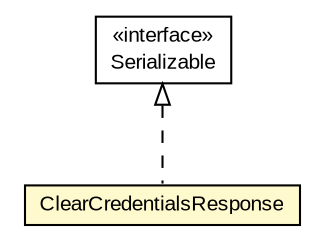 #!/usr/local/bin/dot
#
# Class diagram 
# Generated by UMLGraph version R5_6-24-gf6e263 (http://www.umlgraph.org/)
#

digraph G {
	edge [fontname="arial",fontsize=10,labelfontname="arial",labelfontsize=10];
	node [fontname="arial",fontsize=10,shape=plaintext];
	nodesep=0.25;
	ranksep=0.5;
	// org.miloss.fgsms.services.interfaces.policyconfiguration.ClearCredentialsResponse
	c224067 [label=<<table title="org.miloss.fgsms.services.interfaces.policyconfiguration.ClearCredentialsResponse" border="0" cellborder="1" cellspacing="0" cellpadding="2" port="p" bgcolor="lemonChiffon" href="./ClearCredentialsResponse.html">
		<tr><td><table border="0" cellspacing="0" cellpadding="1">
<tr><td align="center" balign="center"> ClearCredentialsResponse </td></tr>
		</table></td></tr>
		</table>>, URL="./ClearCredentialsResponse.html", fontname="arial", fontcolor="black", fontsize=10.0];
	//org.miloss.fgsms.services.interfaces.policyconfiguration.ClearCredentialsResponse implements java.io.Serializable
	c224629:p -> c224067:p [dir=back,arrowtail=empty,style=dashed];
	// java.io.Serializable
	c224629 [label=<<table title="java.io.Serializable" border="0" cellborder="1" cellspacing="0" cellpadding="2" port="p" href="http://java.sun.com/j2se/1.4.2/docs/api/java/io/Serializable.html">
		<tr><td><table border="0" cellspacing="0" cellpadding="1">
<tr><td align="center" balign="center"> &#171;interface&#187; </td></tr>
<tr><td align="center" balign="center"> Serializable </td></tr>
		</table></td></tr>
		</table>>, URL="http://java.sun.com/j2se/1.4.2/docs/api/java/io/Serializable.html", fontname="arial", fontcolor="black", fontsize=10.0];
}

